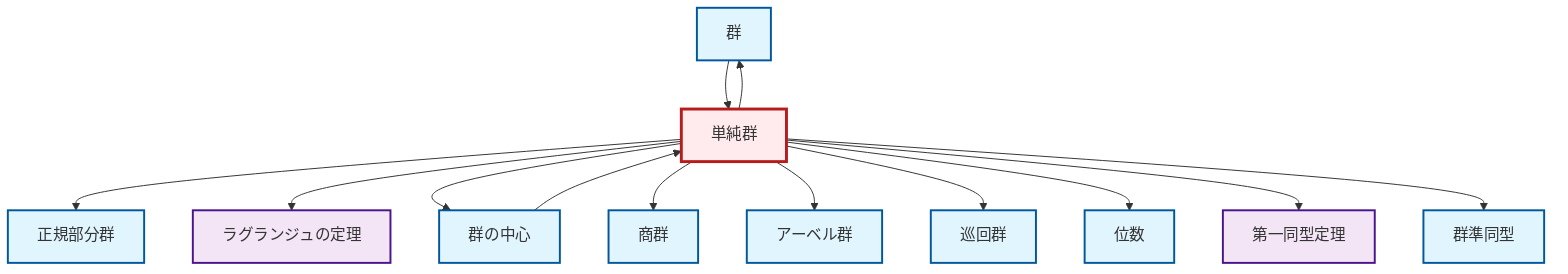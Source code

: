 graph TD
    classDef definition fill:#e1f5fe,stroke:#01579b,stroke-width:2px
    classDef theorem fill:#f3e5f5,stroke:#4a148c,stroke-width:2px
    classDef axiom fill:#fff3e0,stroke:#e65100,stroke-width:2px
    classDef example fill:#e8f5e9,stroke:#1b5e20,stroke-width:2px
    classDef current fill:#ffebee,stroke:#b71c1c,stroke-width:3px
    def-cyclic-group["巡回群"]:::definition
    thm-first-isomorphism["第一同型定理"]:::theorem
    thm-lagrange["ラグランジュの定理"]:::theorem
    def-group["群"]:::definition
    def-order["位数"]:::definition
    def-homomorphism["群準同型"]:::definition
    def-quotient-group["商群"]:::definition
    def-simple-group["単純群"]:::definition
    def-abelian-group["アーベル群"]:::definition
    def-center-of-group["群の中心"]:::definition
    def-normal-subgroup["正規部分群"]:::definition
    def-simple-group --> def-normal-subgroup
    def-simple-group --> thm-lagrange
    def-simple-group --> def-center-of-group
    def-center-of-group --> def-simple-group
    def-simple-group --> def-quotient-group
    def-group --> def-simple-group
    def-simple-group --> def-abelian-group
    def-simple-group --> def-cyclic-group
    def-simple-group --> def-order
    def-simple-group --> thm-first-isomorphism
    def-simple-group --> def-homomorphism
    def-simple-group --> def-group
    class def-simple-group current